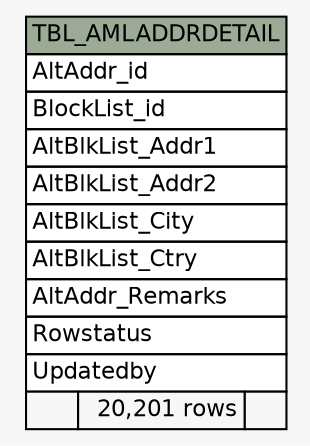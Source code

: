 // dot 2.38.0 on Windows 10 10.0
// SchemaSpy rev 590
digraph "TBL_AMLADDRDETAIL" {
  graph [
    rankdir="RL"
    bgcolor="#f7f7f7"
    nodesep="0.18"
    ranksep="0.46"
    fontname="Helvetica"
    fontsize="11"
  ];
  node [
    fontname="Helvetica"
    fontsize="11"
    shape="plaintext"
  ];
  edge [
    arrowsize="0.8"
  ];
  "TBL_AMLADDRDETAIL" [
    label=<
    <TABLE BORDER="0" CELLBORDER="1" CELLSPACING="0" BGCOLOR="#ffffff">
      <TR><TD COLSPAN="3" BGCOLOR="#9bab96" ALIGN="CENTER">TBL_AMLADDRDETAIL</TD></TR>
      <TR><TD PORT="AltAddr_id" COLSPAN="3" ALIGN="LEFT">AltAddr_id</TD></TR>
      <TR><TD PORT="BlockList_id" COLSPAN="3" ALIGN="LEFT">BlockList_id</TD></TR>
      <TR><TD PORT="AltBlkList_Addr1" COLSPAN="3" ALIGN="LEFT">AltBlkList_Addr1</TD></TR>
      <TR><TD PORT="AltBlkList_Addr2" COLSPAN="3" ALIGN="LEFT">AltBlkList_Addr2</TD></TR>
      <TR><TD PORT="AltBlkList_City" COLSPAN="3" ALIGN="LEFT">AltBlkList_City</TD></TR>
      <TR><TD PORT="AltBlkList_Ctry" COLSPAN="3" ALIGN="LEFT">AltBlkList_Ctry</TD></TR>
      <TR><TD PORT="AltAddr_Remarks" COLSPAN="3" ALIGN="LEFT">AltAddr_Remarks</TD></TR>
      <TR><TD PORT="Rowstatus" COLSPAN="3" ALIGN="LEFT">Rowstatus</TD></TR>
      <TR><TD PORT="Updatedby" COLSPAN="3" ALIGN="LEFT">Updatedby</TD></TR>
      <TR><TD ALIGN="LEFT" BGCOLOR="#f7f7f7">  </TD><TD ALIGN="RIGHT" BGCOLOR="#f7f7f7">20,201 rows</TD><TD ALIGN="RIGHT" BGCOLOR="#f7f7f7">  </TD></TR>
    </TABLE>>
    URL="tables/TBL_AMLADDRDETAIL.html"
    tooltip="TBL_AMLADDRDETAIL"
  ];
}
